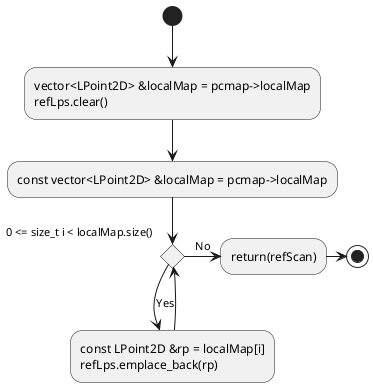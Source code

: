 @startuml

/'
    reference scan points is made from local map data
'/

(*) --> "vector<LPoint2D> &localMap = pcmap->localMap
refLps.clear()"
--> "const vector<LPoint2D> &localMap = pcmap->localMap"
--> if "0 <= size_t i < localMap.size()" as for_i then
--> [Yes] "const LPoint2D &rp = localMap[i]
refLps.emplace_back(rp)"
--> for_i
else
-> [No] "return(refScan)"
-> (*)

@enduml
